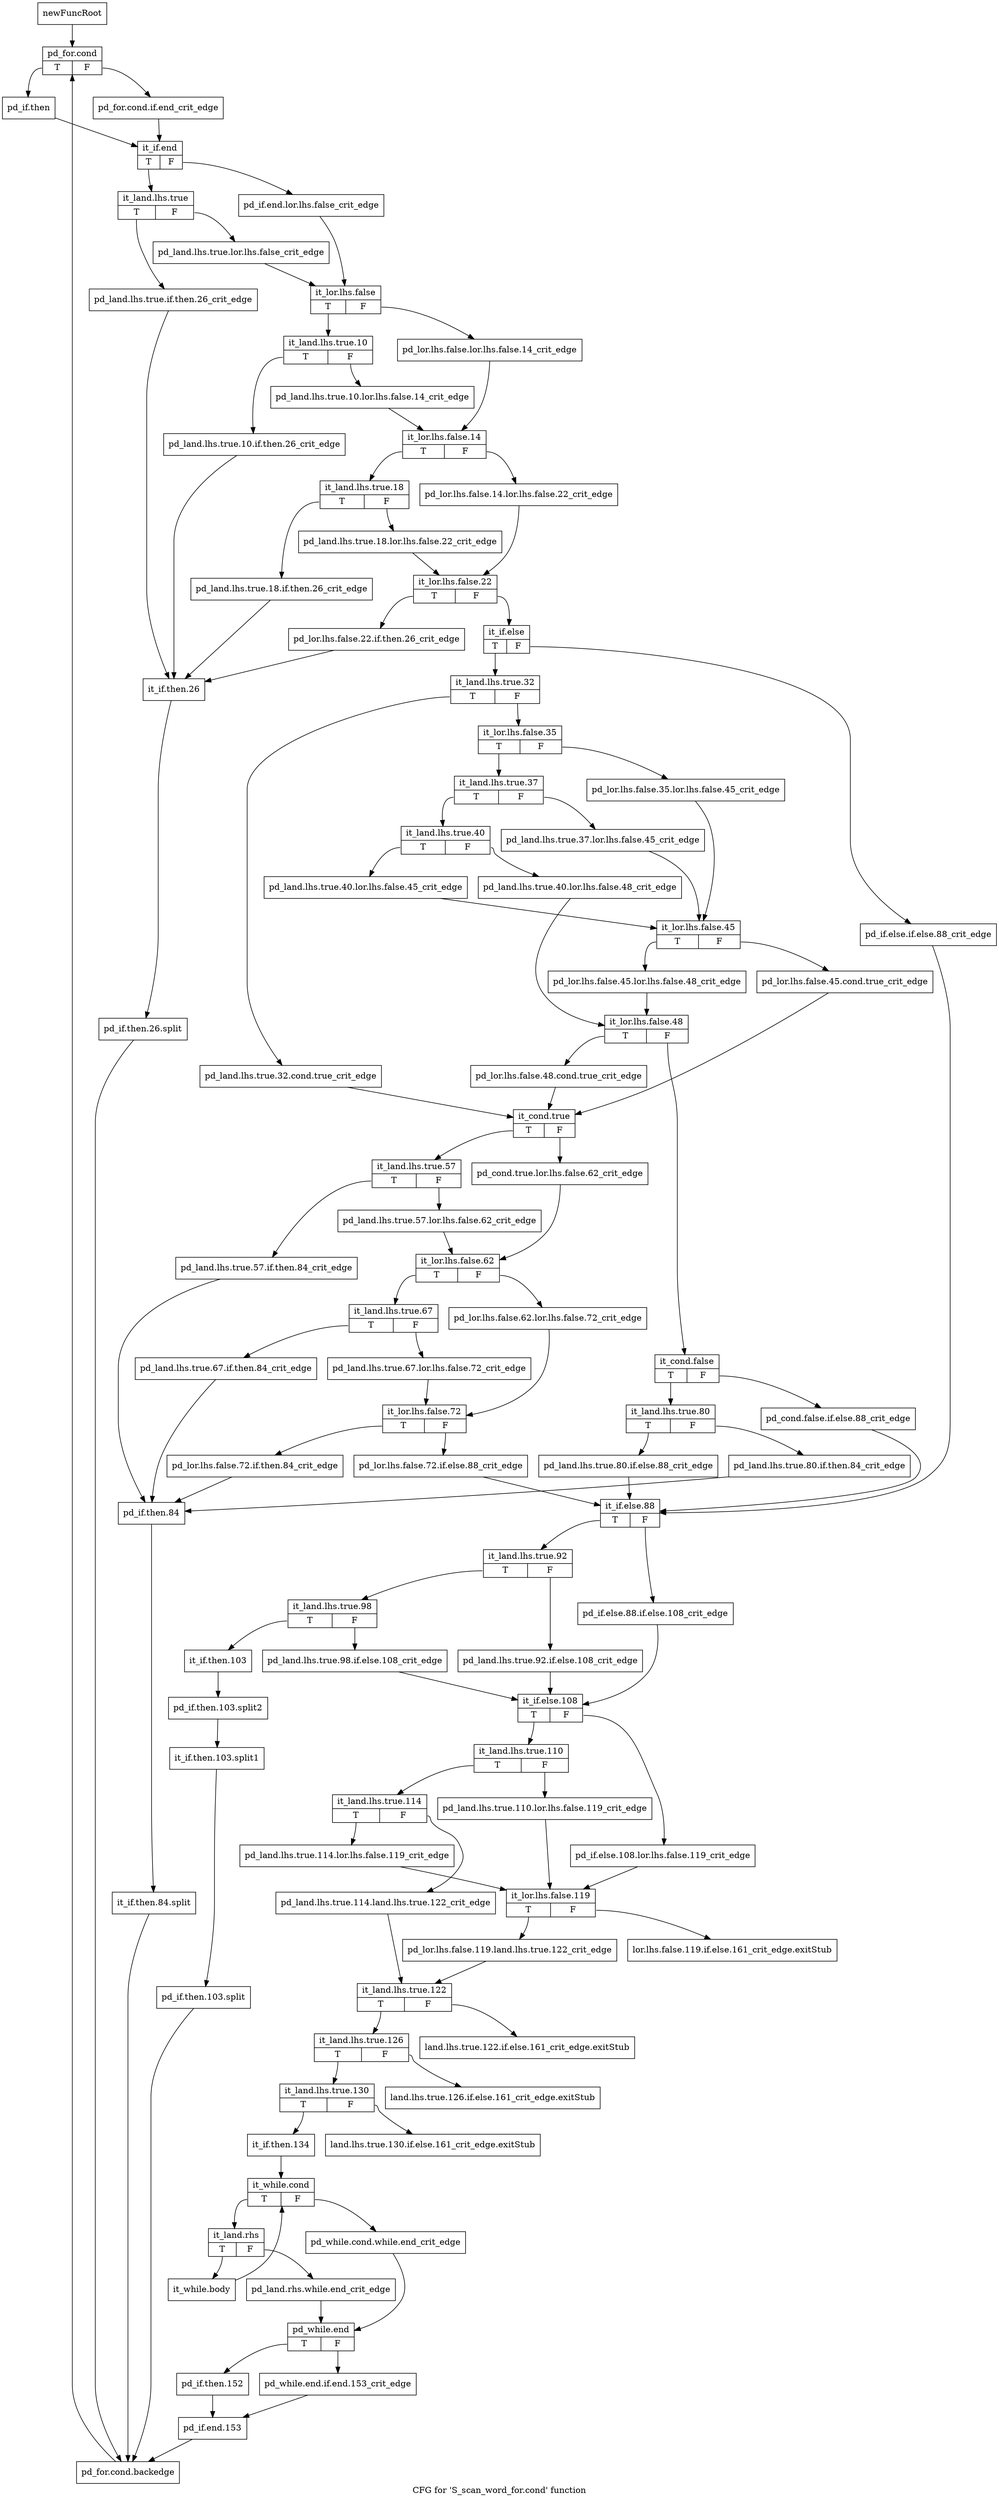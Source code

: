 digraph "CFG for 'S_scan_word_for.cond' function" {
	label="CFG for 'S_scan_word_for.cond' function";

	Node0x5748020 [shape=record,label="{newFuncRoot}"];
	Node0x5748020 -> Node0x57481b0;
	Node0x5748070 [shape=record,label="{lor.lhs.false.119.if.else.161_crit_edge.exitStub}"];
	Node0x57480c0 [shape=record,label="{land.lhs.true.122.if.else.161_crit_edge.exitStub}"];
	Node0x5748110 [shape=record,label="{land.lhs.true.126.if.else.161_crit_edge.exitStub}"];
	Node0x5748160 [shape=record,label="{land.lhs.true.130.if.else.161_crit_edge.exitStub}"];
	Node0x57481b0 [shape=record,label="{pd_for.cond|{<s0>T|<s1>F}}"];
	Node0x57481b0:s0 -> Node0x5748250;
	Node0x57481b0:s1 -> Node0x5748200;
	Node0x5748200 [shape=record,label="{pd_for.cond.if.end_crit_edge}"];
	Node0x5748200 -> Node0x57482a0;
	Node0x5748250 [shape=record,label="{pd_if.then}"];
	Node0x5748250 -> Node0x57482a0;
	Node0x57482a0 [shape=record,label="{it_if.end|{<s0>T|<s1>F}}"];
	Node0x57482a0:s0 -> Node0x5748340;
	Node0x57482a0:s1 -> Node0x57482f0;
	Node0x57482f0 [shape=record,label="{pd_if.end.lor.lhs.false_crit_edge}"];
	Node0x57482f0 -> Node0x57483e0;
	Node0x5748340 [shape=record,label="{it_land.lhs.true|{<s0>T|<s1>F}}"];
	Node0x5748340:s0 -> Node0x574be40;
	Node0x5748340:s1 -> Node0x5748390;
	Node0x5748390 [shape=record,label="{pd_land.lhs.true.lor.lhs.false_crit_edge}"];
	Node0x5748390 -> Node0x57483e0;
	Node0x57483e0 [shape=record,label="{it_lor.lhs.false|{<s0>T|<s1>F}}"];
	Node0x57483e0:s0 -> Node0x5748480;
	Node0x57483e0:s1 -> Node0x5748430;
	Node0x5748430 [shape=record,label="{pd_lor.lhs.false.lor.lhs.false.14_crit_edge}"];
	Node0x5748430 -> Node0x4e76220;
	Node0x5748480 [shape=record,label="{it_land.lhs.true.10|{<s0>T|<s1>F}}"];
	Node0x5748480:s0 -> Node0x574bdf0;
	Node0x5748480:s1 -> Node0x57484d0;
	Node0x57484d0 [shape=record,label="{pd_land.lhs.true.10.lor.lhs.false.14_crit_edge}"];
	Node0x57484d0 -> Node0x4e76220;
	Node0x4e76220 [shape=record,label="{it_lor.lhs.false.14|{<s0>T|<s1>F}}"];
	Node0x4e76220:s0 -> Node0x4e762c0;
	Node0x4e76220:s1 -> Node0x4e76270;
	Node0x4e76270 [shape=record,label="{pd_lor.lhs.false.14.lor.lhs.false.22_crit_edge}"];
	Node0x4e76270 -> Node0x574a900;
	Node0x4e762c0 [shape=record,label="{it_land.lhs.true.18|{<s0>T|<s1>F}}"];
	Node0x4e762c0:s0 -> Node0x574bda0;
	Node0x4e762c0:s1 -> Node0x4e76310;
	Node0x4e76310 [shape=record,label="{pd_land.lhs.true.18.lor.lhs.false.22_crit_edge}"];
	Node0x4e76310 -> Node0x574a900;
	Node0x574a900 [shape=record,label="{it_lor.lhs.false.22|{<s0>T|<s1>F}}"];
	Node0x574a900:s0 -> Node0x574bd50;
	Node0x574a900:s1 -> Node0x574a950;
	Node0x574a950 [shape=record,label="{it_if.else|{<s0>T|<s1>F}}"];
	Node0x574a950:s0 -> Node0x574a9f0;
	Node0x574a950:s1 -> Node0x574a9a0;
	Node0x574a9a0 [shape=record,label="{pd_if.else.if.else.88_crit_edge}"];
	Node0x574a9a0 -> Node0x574b300;
	Node0x574a9f0 [shape=record,label="{it_land.lhs.true.32|{<s0>T|<s1>F}}"];
	Node0x574a9f0:s0 -> Node0x574af90;
	Node0x574a9f0:s1 -> Node0x574aa40;
	Node0x574aa40 [shape=record,label="{it_lor.lhs.false.35|{<s0>T|<s1>F}}"];
	Node0x574aa40:s0 -> Node0x574aae0;
	Node0x574aa40:s1 -> Node0x574aa90;
	Node0x574aa90 [shape=record,label="{pd_lor.lhs.false.35.lor.lhs.false.45_crit_edge}"];
	Node0x574aa90 -> Node0x574ac70;
	Node0x574aae0 [shape=record,label="{it_land.lhs.true.37|{<s0>T|<s1>F}}"];
	Node0x574aae0:s0 -> Node0x574ab80;
	Node0x574aae0:s1 -> Node0x574ab30;
	Node0x574ab30 [shape=record,label="{pd_land.lhs.true.37.lor.lhs.false.45_crit_edge}"];
	Node0x574ab30 -> Node0x574ac70;
	Node0x574ab80 [shape=record,label="{it_land.lhs.true.40|{<s0>T|<s1>F}}"];
	Node0x574ab80:s0 -> Node0x574ac20;
	Node0x574ab80:s1 -> Node0x574abd0;
	Node0x574abd0 [shape=record,label="{pd_land.lhs.true.40.lor.lhs.false.48_crit_edge}"];
	Node0x574abd0 -> Node0x574ad60;
	Node0x574ac20 [shape=record,label="{pd_land.lhs.true.40.lor.lhs.false.45_crit_edge}"];
	Node0x574ac20 -> Node0x574ac70;
	Node0x574ac70 [shape=record,label="{it_lor.lhs.false.45|{<s0>T|<s1>F}}"];
	Node0x574ac70:s0 -> Node0x574ad10;
	Node0x574ac70:s1 -> Node0x574acc0;
	Node0x574acc0 [shape=record,label="{pd_lor.lhs.false.45.cond.true_crit_edge}"];
	Node0x574acc0 -> Node0x574afe0;
	Node0x574ad10 [shape=record,label="{pd_lor.lhs.false.45.lor.lhs.false.48_crit_edge}"];
	Node0x574ad10 -> Node0x574ad60;
	Node0x574ad60 [shape=record,label="{it_lor.lhs.false.48|{<s0>T|<s1>F}}"];
	Node0x574ad60:s0 -> Node0x574af40;
	Node0x574ad60:s1 -> Node0x574adb0;
	Node0x574adb0 [shape=record,label="{it_cond.false|{<s0>T|<s1>F}}"];
	Node0x574adb0:s0 -> Node0x574ae50;
	Node0x574adb0:s1 -> Node0x574ae00;
	Node0x574ae00 [shape=record,label="{pd_cond.false.if.else.88_crit_edge}"];
	Node0x574ae00 -> Node0x574b300;
	Node0x574ae50 [shape=record,label="{it_land.lhs.true.80|{<s0>T|<s1>F}}"];
	Node0x574ae50:s0 -> Node0x574aef0;
	Node0x574ae50:s1 -> Node0x574aea0;
	Node0x574aea0 [shape=record,label="{pd_land.lhs.true.80.if.then.84_crit_edge}"];
	Node0x574aea0 -> Node0x574bd00;
	Node0x574aef0 [shape=record,label="{pd_land.lhs.true.80.if.else.88_crit_edge}"];
	Node0x574aef0 -> Node0x574b300;
	Node0x574af40 [shape=record,label="{pd_lor.lhs.false.48.cond.true_crit_edge}"];
	Node0x574af40 -> Node0x574afe0;
	Node0x574af90 [shape=record,label="{pd_land.lhs.true.32.cond.true_crit_edge}"];
	Node0x574af90 -> Node0x574afe0;
	Node0x574afe0 [shape=record,label="{it_cond.true|{<s0>T|<s1>F}}"];
	Node0x574afe0:s0 -> Node0x574b080;
	Node0x574afe0:s1 -> Node0x574b030;
	Node0x574b030 [shape=record,label="{pd_cond.true.lor.lhs.false.62_crit_edge}"];
	Node0x574b030 -> Node0x574b120;
	Node0x574b080 [shape=record,label="{it_land.lhs.true.57|{<s0>T|<s1>F}}"];
	Node0x574b080:s0 -> Node0x574bcb0;
	Node0x574b080:s1 -> Node0x574b0d0;
	Node0x574b0d0 [shape=record,label="{pd_land.lhs.true.57.lor.lhs.false.62_crit_edge}"];
	Node0x574b0d0 -> Node0x574b120;
	Node0x574b120 [shape=record,label="{it_lor.lhs.false.62|{<s0>T|<s1>F}}"];
	Node0x574b120:s0 -> Node0x574b1c0;
	Node0x574b120:s1 -> Node0x574b170;
	Node0x574b170 [shape=record,label="{pd_lor.lhs.false.62.lor.lhs.false.72_crit_edge}"];
	Node0x574b170 -> Node0x574b260;
	Node0x574b1c0 [shape=record,label="{it_land.lhs.true.67|{<s0>T|<s1>F}}"];
	Node0x574b1c0:s0 -> Node0x574bc60;
	Node0x574b1c0:s1 -> Node0x574b210;
	Node0x574b210 [shape=record,label="{pd_land.lhs.true.67.lor.lhs.false.72_crit_edge}"];
	Node0x574b210 -> Node0x574b260;
	Node0x574b260 [shape=record,label="{it_lor.lhs.false.72|{<s0>T|<s1>F}}"];
	Node0x574b260:s0 -> Node0x574bc10;
	Node0x574b260:s1 -> Node0x574b2b0;
	Node0x574b2b0 [shape=record,label="{pd_lor.lhs.false.72.if.else.88_crit_edge}"];
	Node0x574b2b0 -> Node0x574b300;
	Node0x574b300 [shape=record,label="{it_if.else.88|{<s0>T|<s1>F}}"];
	Node0x574b300:s0 -> Node0x574b3a0;
	Node0x574b300:s1 -> Node0x574b350;
	Node0x574b350 [shape=record,label="{pd_if.else.88.if.else.108_crit_edge}"];
	Node0x574b350 -> Node0x574b4e0;
	Node0x574b3a0 [shape=record,label="{it_land.lhs.true.92|{<s0>T|<s1>F}}"];
	Node0x574b3a0:s0 -> Node0x574b440;
	Node0x574b3a0:s1 -> Node0x574b3f0;
	Node0x574b3f0 [shape=record,label="{pd_land.lhs.true.92.if.else.108_crit_edge}"];
	Node0x574b3f0 -> Node0x574b4e0;
	Node0x574b440 [shape=record,label="{it_land.lhs.true.98|{<s0>T|<s1>F}}"];
	Node0x574b440:s0 -> Node0x574bbc0;
	Node0x574b440:s1 -> Node0x574b490;
	Node0x574b490 [shape=record,label="{pd_land.lhs.true.98.if.else.108_crit_edge}"];
	Node0x574b490 -> Node0x574b4e0;
	Node0x574b4e0 [shape=record,label="{it_if.else.108|{<s0>T|<s1>F}}"];
	Node0x574b4e0:s0 -> Node0x574b580;
	Node0x574b4e0:s1 -> Node0x574b530;
	Node0x574b530 [shape=record,label="{pd_if.else.108.lor.lhs.false.119_crit_edge}"];
	Node0x574b530 -> Node0x574b710;
	Node0x574b580 [shape=record,label="{it_land.lhs.true.110|{<s0>T|<s1>F}}"];
	Node0x574b580:s0 -> Node0x574b620;
	Node0x574b580:s1 -> Node0x574b5d0;
	Node0x574b5d0 [shape=record,label="{pd_land.lhs.true.110.lor.lhs.false.119_crit_edge}"];
	Node0x574b5d0 -> Node0x574b710;
	Node0x574b620 [shape=record,label="{it_land.lhs.true.114|{<s0>T|<s1>F}}"];
	Node0x574b620:s0 -> Node0x574b6c0;
	Node0x574b620:s1 -> Node0x574b670;
	Node0x574b670 [shape=record,label="{pd_land.lhs.true.114.land.lhs.true.122_crit_edge}"];
	Node0x574b670 -> Node0x574b7b0;
	Node0x574b6c0 [shape=record,label="{pd_land.lhs.true.114.lor.lhs.false.119_crit_edge}"];
	Node0x574b6c0 -> Node0x574b710;
	Node0x574b710 [shape=record,label="{it_lor.lhs.false.119|{<s0>T|<s1>F}}"];
	Node0x574b710:s0 -> Node0x574b760;
	Node0x574b710:s1 -> Node0x5748070;
	Node0x574b760 [shape=record,label="{pd_lor.lhs.false.119.land.lhs.true.122_crit_edge}"];
	Node0x574b760 -> Node0x574b7b0;
	Node0x574b7b0 [shape=record,label="{it_land.lhs.true.122|{<s0>T|<s1>F}}"];
	Node0x574b7b0:s0 -> Node0x574b800;
	Node0x574b7b0:s1 -> Node0x57480c0;
	Node0x574b800 [shape=record,label="{it_land.lhs.true.126|{<s0>T|<s1>F}}"];
	Node0x574b800:s0 -> Node0x574b850;
	Node0x574b800:s1 -> Node0x5748110;
	Node0x574b850 [shape=record,label="{it_land.lhs.true.130|{<s0>T|<s1>F}}"];
	Node0x574b850:s0 -> Node0x574b8a0;
	Node0x574b850:s1 -> Node0x5748160;
	Node0x574b8a0 [shape=record,label="{it_if.then.134}"];
	Node0x574b8a0 -> Node0x574b8f0;
	Node0x574b8f0 [shape=record,label="{it_while.cond|{<s0>T|<s1>F}}"];
	Node0x574b8f0:s0 -> Node0x574b990;
	Node0x574b8f0:s1 -> Node0x574b940;
	Node0x574b940 [shape=record,label="{pd_while.cond.while.end_crit_edge}"];
	Node0x574b940 -> Node0x574ba30;
	Node0x574b990 [shape=record,label="{it_land.rhs|{<s0>T|<s1>F}}"];
	Node0x574b990:s0 -> Node0x574bb70;
	Node0x574b990:s1 -> Node0x574b9e0;
	Node0x574b9e0 [shape=record,label="{pd_land.rhs.while.end_crit_edge}"];
	Node0x574b9e0 -> Node0x574ba30;
	Node0x574ba30 [shape=record,label="{pd_while.end|{<s0>T|<s1>F}}"];
	Node0x574ba30:s0 -> Node0x574bad0;
	Node0x574ba30:s1 -> Node0x574ba80;
	Node0x574ba80 [shape=record,label="{pd_while.end.if.end.153_crit_edge}"];
	Node0x574ba80 -> Node0x574bb20;
	Node0x574bad0 [shape=record,label="{pd_if.then.152}"];
	Node0x574bad0 -> Node0x574bb20;
	Node0x574bb20 [shape=record,label="{pd_if.end.153}"];
	Node0x574bb20 -> Node0x574bee0;
	Node0x574bb70 [shape=record,label="{it_while.body}"];
	Node0x574bb70 -> Node0x574b8f0;
	Node0x574bbc0 [shape=record,label="{it_if.then.103}"];
	Node0x574bbc0 -> Node0x6e7ef70;
	Node0x6e7ef70 [shape=record,label="{pd_if.then.103.split2}"];
	Node0x6e7ef70 -> Node0x6e726f0;
	Node0x6e726f0 [shape=record,label="{it_if.then.103.split1}"];
	Node0x6e726f0 -> Node0x6e73eb0;
	Node0x6e73eb0 [shape=record,label="{pd_if.then.103.split}"];
	Node0x6e73eb0 -> Node0x574bee0;
	Node0x574bc10 [shape=record,label="{pd_lor.lhs.false.72.if.then.84_crit_edge}"];
	Node0x574bc10 -> Node0x574bd00;
	Node0x574bc60 [shape=record,label="{pd_land.lhs.true.67.if.then.84_crit_edge}"];
	Node0x574bc60 -> Node0x574bd00;
	Node0x574bcb0 [shape=record,label="{pd_land.lhs.true.57.if.then.84_crit_edge}"];
	Node0x574bcb0 -> Node0x574bd00;
	Node0x574bd00 [shape=record,label="{pd_if.then.84}"];
	Node0x574bd00 -> Node0x6eb14e0;
	Node0x6eb14e0 [shape=record,label="{it_if.then.84.split}"];
	Node0x6eb14e0 -> Node0x574bee0;
	Node0x574bd50 [shape=record,label="{pd_lor.lhs.false.22.if.then.26_crit_edge}"];
	Node0x574bd50 -> Node0x574be90;
	Node0x574bda0 [shape=record,label="{pd_land.lhs.true.18.if.then.26_crit_edge}"];
	Node0x574bda0 -> Node0x574be90;
	Node0x574bdf0 [shape=record,label="{pd_land.lhs.true.10.if.then.26_crit_edge}"];
	Node0x574bdf0 -> Node0x574be90;
	Node0x574be40 [shape=record,label="{pd_land.lhs.true.if.then.26_crit_edge}"];
	Node0x574be40 -> Node0x574be90;
	Node0x574be90 [shape=record,label="{it_if.then.26}"];
	Node0x574be90 -> Node0x6e735f0;
	Node0x6e735f0 [shape=record,label="{pd_if.then.26.split}"];
	Node0x6e735f0 -> Node0x574bee0;
	Node0x574bee0 [shape=record,label="{pd_for.cond.backedge}"];
	Node0x574bee0 -> Node0x57481b0;
}
